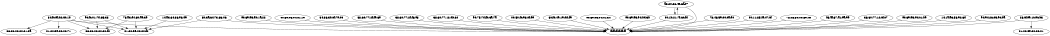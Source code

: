 digraph world {
size="7,7";
	"38:60:77:2f:f9:6e" -> "ff:ff:ff:ff:ff:ff";
	"38:60:77:2f:f8:e8" -> "ff:ff:ff:ff:ff:ff";
	"34:fc:ef:b2:cb:1b" -> "33:33:00:00:00:fb";
	"38:60:77:12:db:64" -> "ff:ff:ff:ff:ff:ff";
	"e0:75:7d:fb:3a:7a" -> "ff:ff:ff:ff:ff:ff";
	"00:50:fc:98:0f:ee" -> "ff:ff:ff:ff:ff:ff";
	"34:fc:ef:b2:cb:1b" -> "33:33:00:00:01:3a";
	"34:fc:ef:b2:cb:1b" -> "01:00:5e:00:00:fb";
	"6c:f0:49:19:dd:f9" -> "ff:ff:ff:ff:ff:ff";
	"28:cf:e9:1c:ec:b3" -> "01:00:5e:00:00:01";
	"e0:69:95:e4:c1:34" -> "ff:ff:ff:ff:ff:ff";
	"34:fc:ef:b2:cb:1b" -> "ff:ff:ff:ff:ff:ff";
	"e0:69:95:e4:bd:3b" -> "ff:ff:ff:ff:ff:ff";
	"a8:20:66:4e:6f:b7" -> "ff:ff:ff:ff:ff:ff";
	"00:1b:21:7f:6c:fd" -> "ff:ff:ff:ff:ff:ff";
	"78:a3:e4:80:a9:3e" -> "33:33:00:00:00:fb";
	"78:48:59:00:ca:e0" -> "ff:ff:ff:ff:ff:ff";
	"28:cf:e9:1c:ec:b3" -> "ff:ff:ff:ff:ff:ff";
	"00:11:85:fe:47:cf" -> "ff:ff:ff:ff:ff:ff";
	"a8:20:66:4e:6f:b7" -> "00:1b:21:7f:6c:fd";
	"78:48:59:00:89:40" -> "ff:ff:ff:ff:ff:ff";
	"30:3a:64:73:86:06" -> "ff:ff:ff:ff:ff:ff";
	"b8:af:67:a1:ea:9e" -> "ff:ff:ff:ff:ff:ff";
	"38:60:77:12:cf:c7" -> "ff:ff:ff:ff:ff:ff";
	"e0:69:95:e4:c1:b9" -> "ff:ff:ff:ff:ff:ff";
	"14:1a:a3:58:92:6d" -> "ff:ff:ff:ff:ff:ff";
	"00:1b:21:7f:6c:fd" -> "a8:20:66:4e:6f:b7";
	"94:94:26:05:9c:ba" -> "ff:ff:ff:ff:ff:ff";
	"e0:69:95:eb:1a:22" -> "ff:ff:ff:ff:ff:ff";
	"9c:fc:01:7d:65:33" -> "33:33:00:00:00:fb";
	"78:a3:e4:80:a9:3e" -> "01:00:5e:00:00:fb";
	"9c:fc:01:7d:65:33" -> "01:00:5e:00:00:fb";
	"e0:69:95:e4:c1:19" -> "ff:ff:ff:ff:ff:ff";
	"30:3a:64:73:86:06" -> "01:00:5e:00:00:fb";
	"14:a3:64:36:e3:d9" -> "01:00:5e:00:00:fb";
	"34:36:3b:cf:7e:0c" -> "ff:ff:ff:ff:ff:ff";
	"34:fc:ef:b2:cb:1b" -> "01:00:5e:00:00:71";
}
